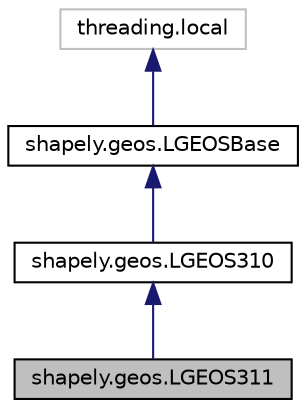 digraph "shapely.geos.LGEOS311"
{
 // LATEX_PDF_SIZE
  edge [fontname="Helvetica",fontsize="10",labelfontname="Helvetica",labelfontsize="10"];
  node [fontname="Helvetica",fontsize="10",shape=record];
  Node1 [label="shapely.geos.LGEOS311",height=0.2,width=0.4,color="black", fillcolor="grey75", style="filled", fontcolor="black",tooltip=" "];
  Node2 -> Node1 [dir="back",color="midnightblue",fontsize="10",style="solid"];
  Node2 [label="shapely.geos.LGEOS310",height=0.2,width=0.4,color="black", fillcolor="white", style="filled",URL="$classshapely_1_1geos_1_1_l_g_e_o_s310.html",tooltip=" "];
  Node3 -> Node2 [dir="back",color="midnightblue",fontsize="10",style="solid"];
  Node3 [label="shapely.geos.LGEOSBase",height=0.2,width=0.4,color="black", fillcolor="white", style="filled",URL="$classshapely_1_1geos_1_1_l_g_e_o_s_base.html",tooltip=" "];
  Node4 -> Node3 [dir="back",color="midnightblue",fontsize="10",style="solid"];
  Node4 [label="threading.local",height=0.2,width=0.4,color="grey75", fillcolor="white", style="filled",tooltip=" "];
}
